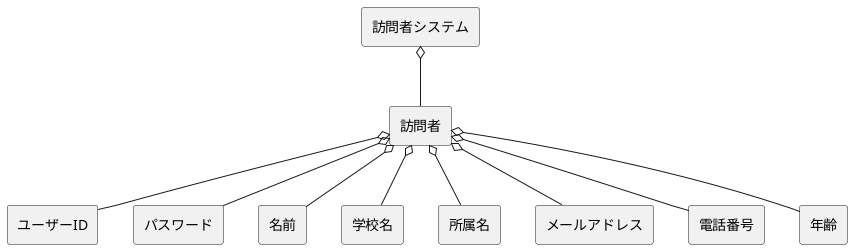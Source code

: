 @startuml 訪問者システムドメインモデル図
skinparam componentStyle rectangle

' 訪問者システムのドメインモデル

[訪問者システム] o-- [訪問者]
[訪問者] o-- [ユーザーID]
[訪問者] o-- [パスワード]
[訪問者] o-- [名前]
[訪問者] o-- [学校名]
[訪問者] o-- [所属名]
[訪問者] o-- [メールアドレス]
[訪問者] o-- [電話番号]
[訪問者] o-- [年齢]

@enduml